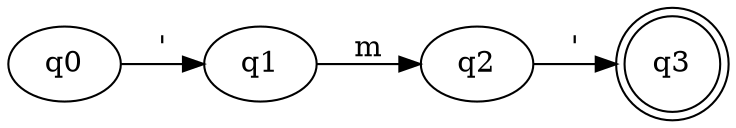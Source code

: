 digraph G {
rankdir=LR;
q0 -> q1 [label="'"];
q1 -> q2 [label="m"];
q2 -> q3 [label="'"];
q3 [shape=doublecircle];
}